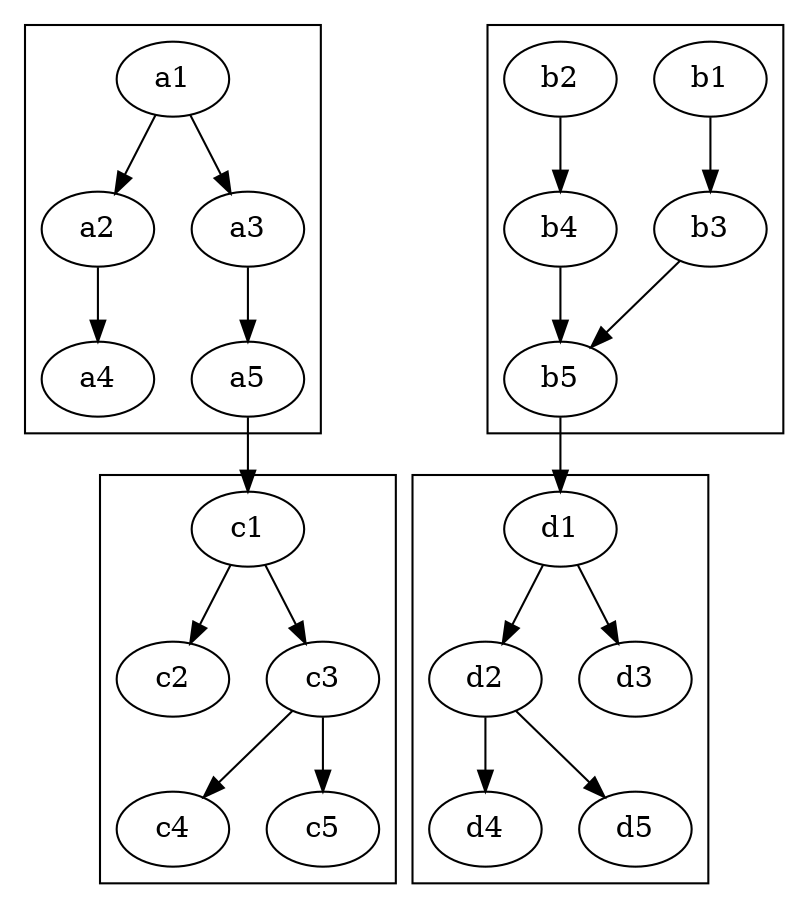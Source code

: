 digraph {

   compound=COMPOUND

   subgraph cluster_A {
      a1 -> a2
      a1 -> a3
      a2 -> a4
      a3 -> a5
   }

   subgraph cluster_B {
      b1 -> b3
      b2 -> b4
      b3 -> b5
      b4 -> b5
   }

   subgraph cluster_C {
      c1 -> c2
      c1 -> c3
      c3 -> c4
      c3 -> c5
   }

   subgraph cluster_D {
      d1 -> d2
      d1 -> d3
      d2 -> d4
      d2 -> d5
   }


   a5 -> c1 [ltail=cluster_A lhead=cluster_C]
   b5 -> d1 [ltail=cluster_B lhead=cluster_D]

}